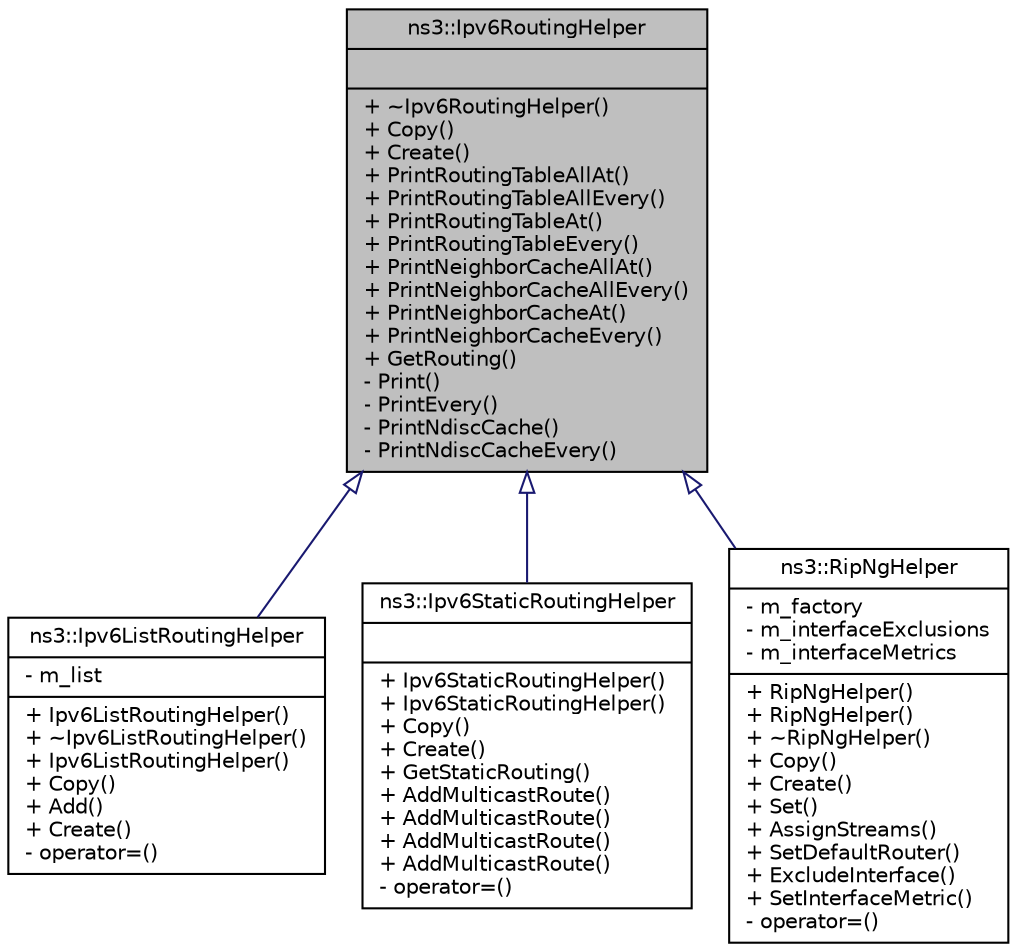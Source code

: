 digraph "ns3::Ipv6RoutingHelper"
{
  edge [fontname="Helvetica",fontsize="10",labelfontname="Helvetica",labelfontsize="10"];
  node [fontname="Helvetica",fontsize="10",shape=record];
  Node1 [label="{ns3::Ipv6RoutingHelper\n||+ ~Ipv6RoutingHelper()\l+ Copy()\l+ Create()\l+ PrintRoutingTableAllAt()\l+ PrintRoutingTableAllEvery()\l+ PrintRoutingTableAt()\l+ PrintRoutingTableEvery()\l+ PrintNeighborCacheAllAt()\l+ PrintNeighborCacheAllEvery()\l+ PrintNeighborCacheAt()\l+ PrintNeighborCacheEvery()\l+ GetRouting()\l- Print()\l- PrintEvery()\l- PrintNdiscCache()\l- PrintNdiscCacheEvery()\l}",height=0.2,width=0.4,color="black", fillcolor="grey75", style="filled", fontcolor="black"];
  Node1 -> Node2 [dir="back",color="midnightblue",fontsize="10",style="solid",arrowtail="onormal"];
  Node2 [label="{ns3::Ipv6ListRoutingHelper\n|- m_list\l|+ Ipv6ListRoutingHelper()\l+ ~Ipv6ListRoutingHelper()\l+ Ipv6ListRoutingHelper()\l+ Copy()\l+ Add()\l+ Create()\l- operator=()\l}",height=0.2,width=0.4,color="black", fillcolor="white", style="filled",URL="$d6/db6/classns3_1_1Ipv6ListRoutingHelper.html",tooltip="Helper class that adds ns3::Ipv6ListRouting objects. "];
  Node1 -> Node3 [dir="back",color="midnightblue",fontsize="10",style="solid",arrowtail="onormal"];
  Node3 [label="{ns3::Ipv6StaticRoutingHelper\n||+ Ipv6StaticRoutingHelper()\l+ Ipv6StaticRoutingHelper()\l+ Copy()\l+ Create()\l+ GetStaticRouting()\l+ AddMulticastRoute()\l+ AddMulticastRoute()\l+ AddMulticastRoute()\l+ AddMulticastRoute()\l- operator=()\l}",height=0.2,width=0.4,color="black", fillcolor="white", style="filled",URL="$d1/d76/classns3_1_1Ipv6StaticRoutingHelper.html",tooltip="Helper class that adds ns3::Ipv6StaticRouting objects. "];
  Node1 -> Node4 [dir="back",color="midnightblue",fontsize="10",style="solid",arrowtail="onormal"];
  Node4 [label="{ns3::RipNgHelper\n|- m_factory\l- m_interfaceExclusions\l- m_interfaceMetrics\l|+ RipNgHelper()\l+ RipNgHelper()\l+ ~RipNgHelper()\l+ Copy()\l+ Create()\l+ Set()\l+ AssignStreams()\l+ SetDefaultRouter()\l+ ExcludeInterface()\l+ SetInterfaceMetric()\l- operator=()\l}",height=0.2,width=0.4,color="black", fillcolor="white", style="filled",URL="$d8/dbc/classns3_1_1RipNgHelper.html",tooltip="Helper class that adds RIPng routing to nodes. "];
}

